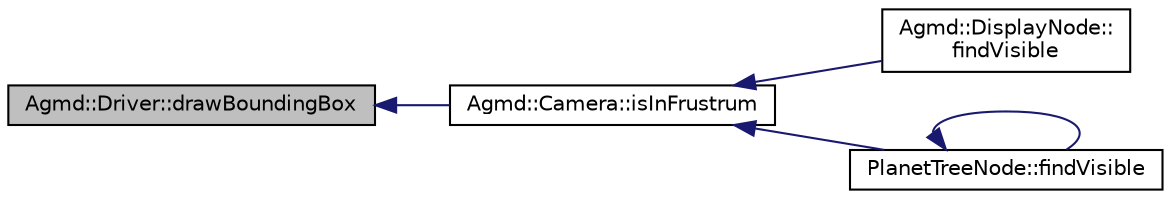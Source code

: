digraph "Agmd::Driver::drawBoundingBox"
{
  edge [fontname="Helvetica",fontsize="10",labelfontname="Helvetica",labelfontsize="10"];
  node [fontname="Helvetica",fontsize="10",shape=record];
  rankdir="LR";
  Node1 [label="Agmd::Driver::drawBoundingBox",height=0.2,width=0.4,color="black", fillcolor="grey75", style="filled" fontcolor="black"];
  Node1 -> Node2 [dir="back",color="midnightblue",fontsize="10",style="solid"];
  Node2 [label="Agmd::Camera::isInFrustrum",height=0.2,width=0.4,color="black", fillcolor="white", style="filled",URL="$class_agmd_1_1_camera.html#af0b974b19a2a61c4eb4d6a1235988227"];
  Node2 -> Node3 [dir="back",color="midnightblue",fontsize="10",style="solid"];
  Node3 [label="Agmd::DisplayNode::\lfindVisible",height=0.2,width=0.4,color="black", fillcolor="white", style="filled",URL="$class_agmd_1_1_display_node.html#aeecd3fa458a80f9d4f69f09bb7087f2e"];
  Node2 -> Node4 [dir="back",color="midnightblue",fontsize="10",style="solid"];
  Node4 [label="PlanetTreeNode::findVisible",height=0.2,width=0.4,color="black", fillcolor="white", style="filled",URL="$class_planet_tree_node.html#a7e08300b24c7656d04debb88f07c9cfe"];
  Node4 -> Node4 [dir="back",color="midnightblue",fontsize="10",style="solid"];
}
